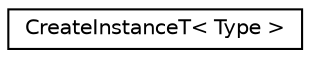 digraph G
{
  edge [fontname="Helvetica",fontsize="10",labelfontname="Helvetica",labelfontsize="10"];
  node [fontname="Helvetica",fontsize="10",shape=record];
  rankdir="LR";
  Node1 [label="CreateInstanceT\< Type \>",height=0.2,width=0.4,color="black", fillcolor="white", style="filled",URL="$class_create_instance_t.html"];
}
